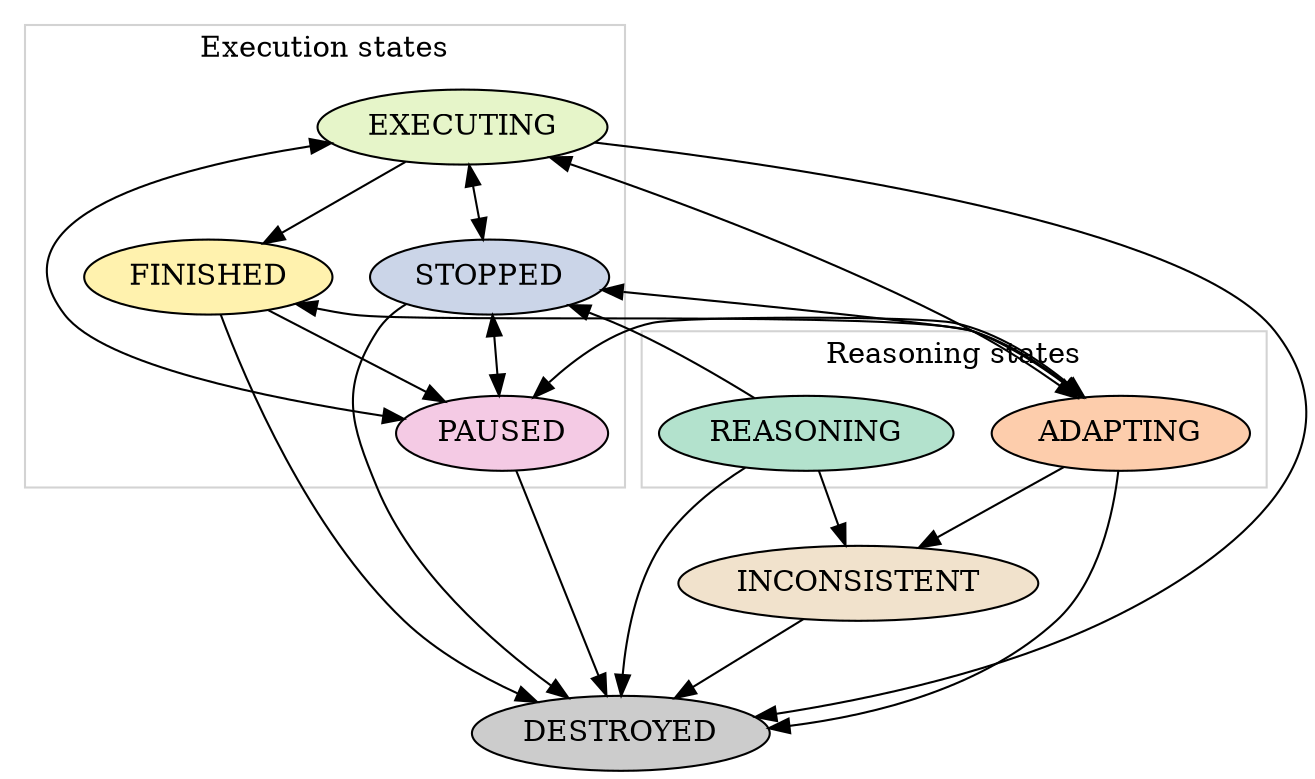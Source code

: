 digraph DeliberativeState {

	layout = dot
    node [colorscheme=pastel28]

    subgraph cluster_reasoning {
		color=lightgrey
        REASONING [style=filled, fillcolor=1]
        ADAPTING [style=filled, fillcolor=2]
        label = "Reasoning states"
    }

    subgraph cluster_execution {
		color=lightgrey
        STOPPED [style=filled, fillcolor=3]
        PAUSED [style=filled, fillcolor=4]
        EXECUTING [style=filled, fillcolor=5]
        FINISHED [style=filled, fillcolor=6]
        label = "Execution states"
    }

    INCONSISTENT [style=filled, fillcolor=7]
    DESTROYED [style=filled, fillcolor=8]

    REASONING -> STOPPED
    REASONING -> INCONSISTENT
    REASONING -> DESTROYED
    ADAPTING -> INCONSISTENT
    ADAPTING -> DESTROYED
    STOPPED -> ADAPTING [dir=both]
    STOPPED -> DESTROYED
    STOPPED -> PAUSED [dir=both]
    PAUSED -> ADAPTING [dir=both]
    PAUSED -> DESTROYED
    EXECUTING -> ADAPTING [dir=both]
    EXECUTING -> STOPPED [dir=both]
    EXECUTING -> PAUSED [dir=both]
    EXECUTING -> FINISHED
    EXECUTING -> DESTROYED
    FINISHED -> ADAPTING [dir=both]
    FINISHED -> PAUSED
    FINISHED -> DESTROYED
    INCONSISTENT -> DESTROYED
}